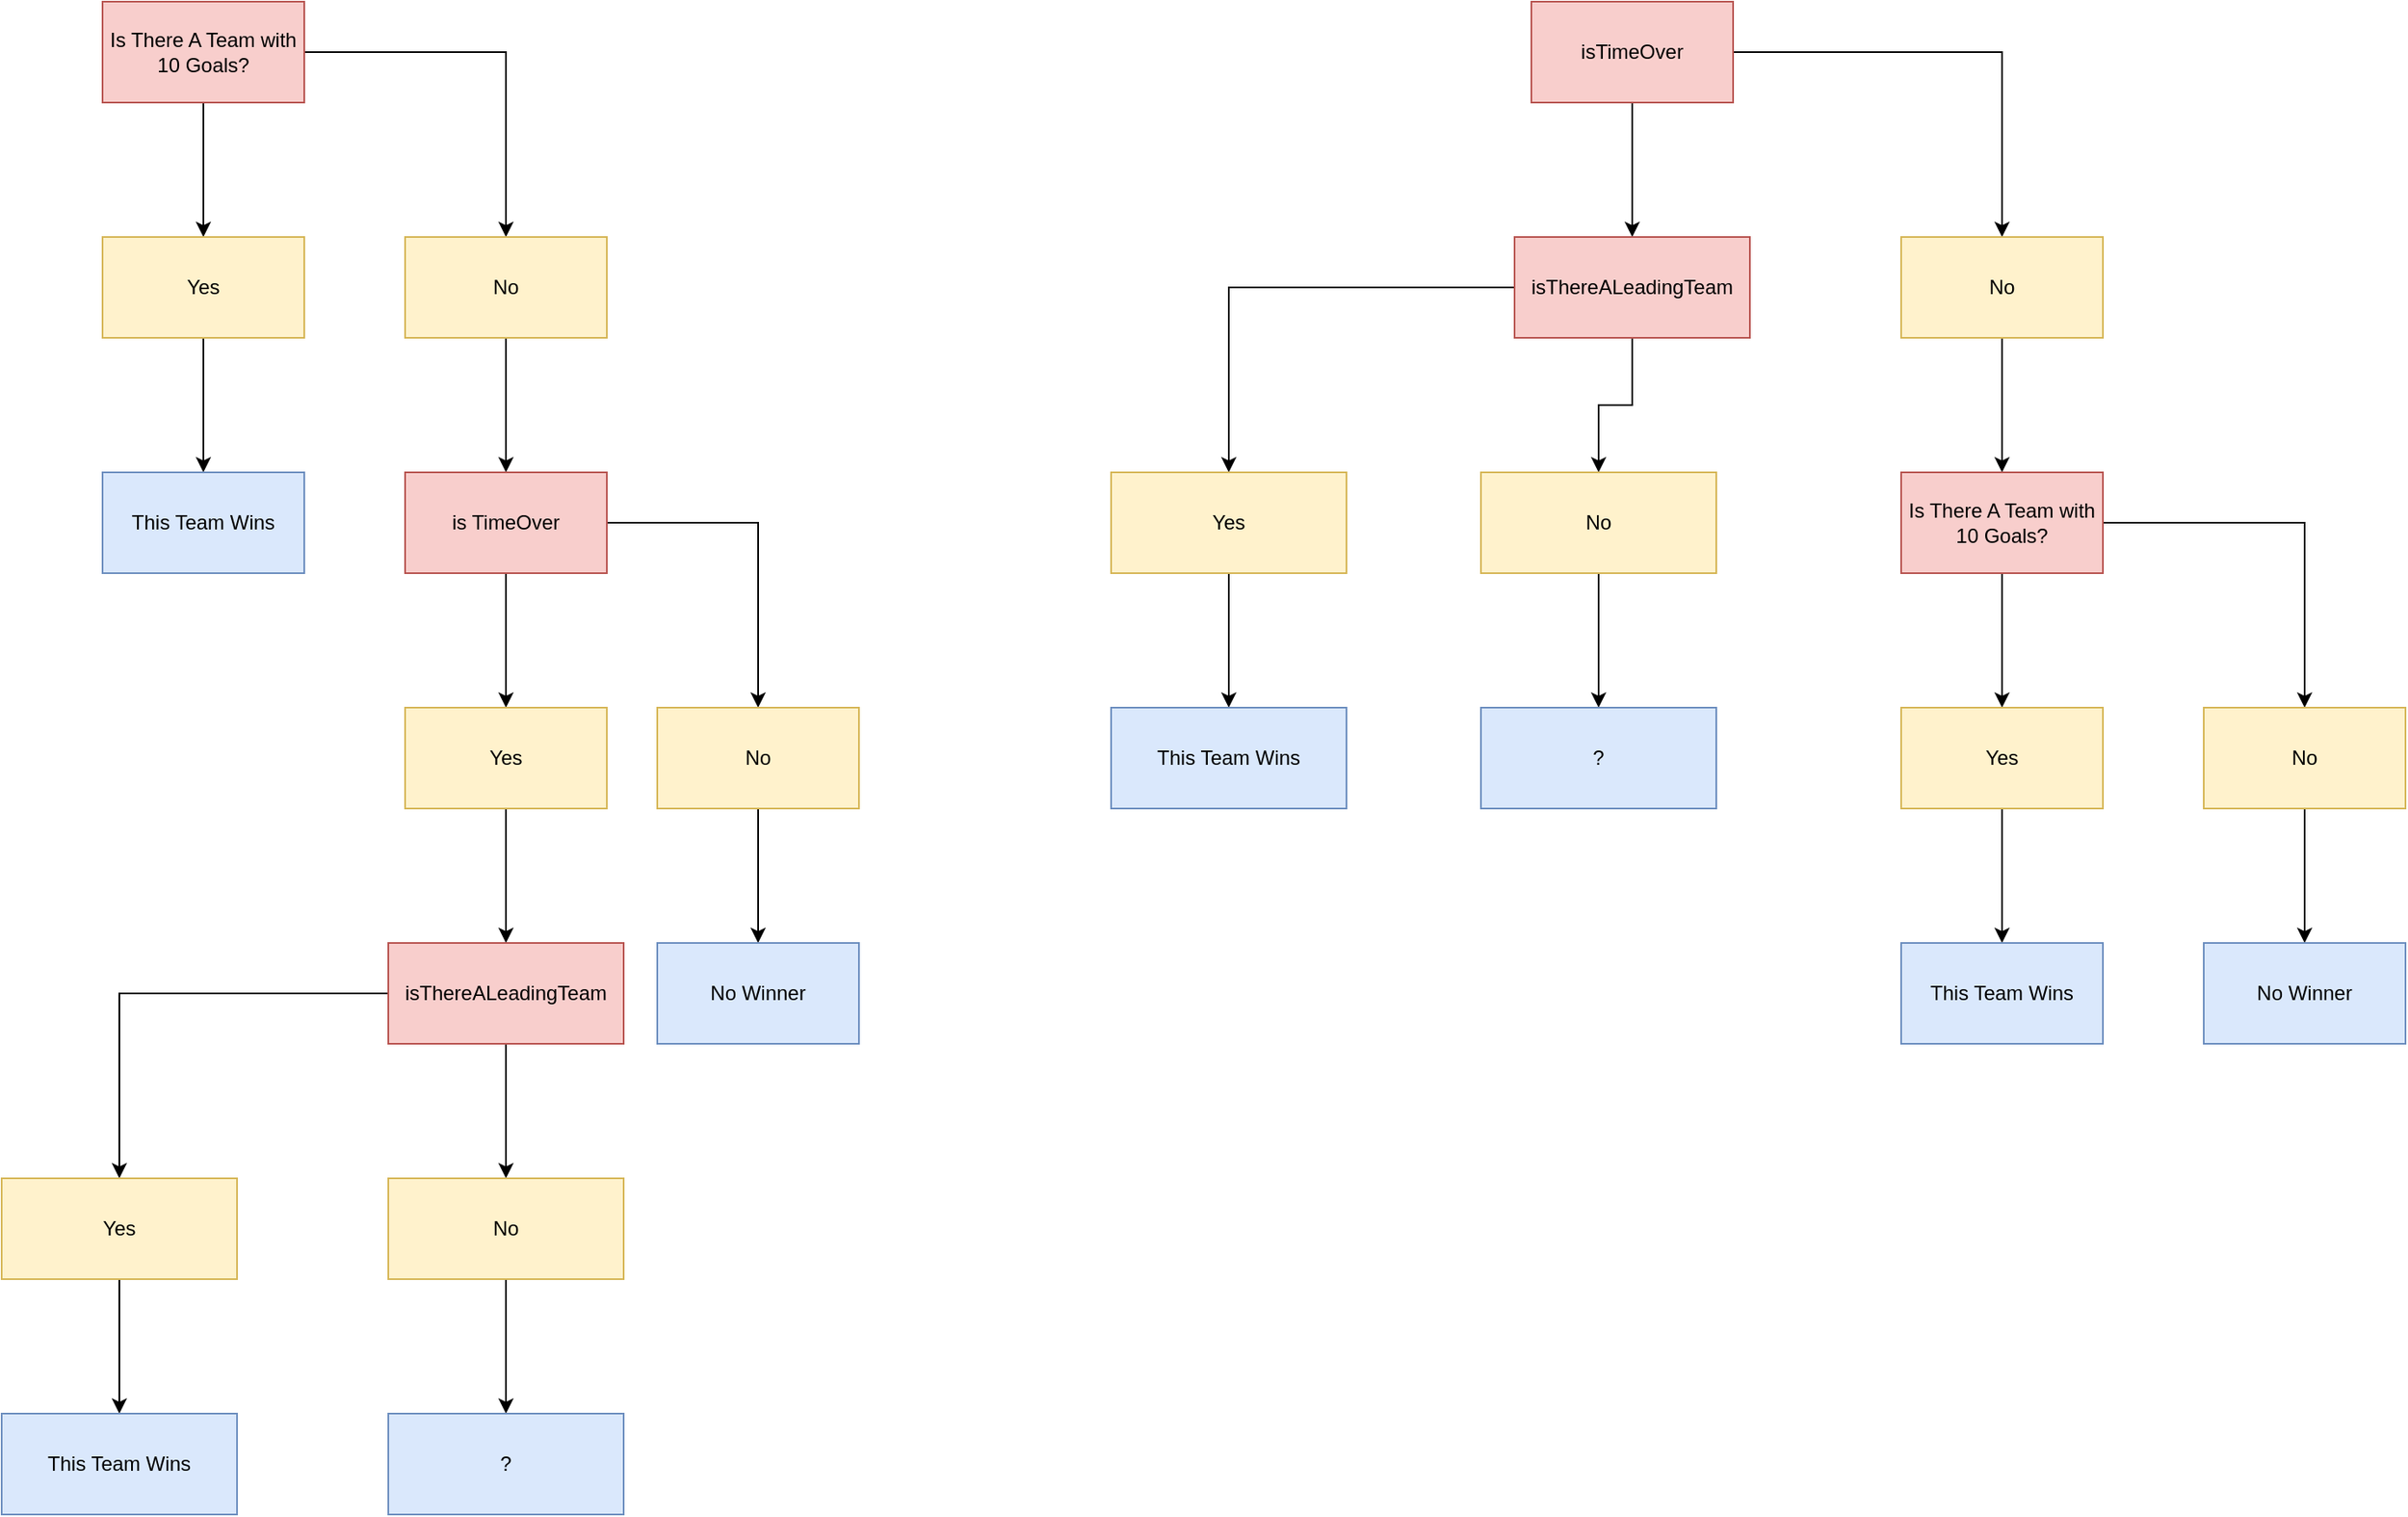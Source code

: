<mxfile version="13.0.9" type="device"><diagram id="esFlefZw-SkGdHWW1R3Y" name="Page-1"><mxGraphModel dx="2505" dy="934" grid="1" gridSize="10" guides="1" tooltips="1" connect="1" arrows="1" fold="1" page="1" pageScale="1" pageWidth="827" pageHeight="1169" math="0" shadow="0"><root><mxCell id="0"/><mxCell id="1" parent="0"/><mxCell id="dXMiw_07T2Wmnjy39mjO-5" value="" style="edgeStyle=orthogonalEdgeStyle;rounded=0;orthogonalLoop=1;jettySize=auto;html=1;" edge="1" parent="1" source="dXMiw_07T2Wmnjy39mjO-1" target="dXMiw_07T2Wmnjy39mjO-4"><mxGeometry relative="1" as="geometry"/></mxCell><mxCell id="dXMiw_07T2Wmnjy39mjO-54" value="" style="edgeStyle=orthogonalEdgeStyle;rounded=0;orthogonalLoop=1;jettySize=auto;html=1;" edge="1" parent="1" source="dXMiw_07T2Wmnjy39mjO-1" target="dXMiw_07T2Wmnjy39mjO-47"><mxGeometry relative="1" as="geometry"/></mxCell><mxCell id="dXMiw_07T2Wmnjy39mjO-1" value="isTimeOver" style="rounded=0;whiteSpace=wrap;html=1;fillColor=#f8cecc;strokeColor=#b85450;" vertex="1" parent="1"><mxGeometry x="120" y="40" width="120" height="60" as="geometry"/></mxCell><mxCell id="dXMiw_07T2Wmnjy39mjO-9" value="" style="edgeStyle=orthogonalEdgeStyle;rounded=0;orthogonalLoop=1;jettySize=auto;html=1;" edge="1" parent="1" source="dXMiw_07T2Wmnjy39mjO-4" target="dXMiw_07T2Wmnjy39mjO-8"><mxGeometry relative="1" as="geometry"/></mxCell><mxCell id="dXMiw_07T2Wmnjy39mjO-4" value="No" style="rounded=0;whiteSpace=wrap;html=1;fillColor=#fff2cc;strokeColor=#d6b656;" vertex="1" parent="1"><mxGeometry x="340" y="180" width="120" height="60" as="geometry"/></mxCell><mxCell id="dXMiw_07T2Wmnjy39mjO-11" value="" style="edgeStyle=orthogonalEdgeStyle;rounded=0;orthogonalLoop=1;jettySize=auto;html=1;" edge="1" parent="1" source="dXMiw_07T2Wmnjy39mjO-8" target="dXMiw_07T2Wmnjy39mjO-10"><mxGeometry relative="1" as="geometry"/></mxCell><mxCell id="dXMiw_07T2Wmnjy39mjO-15" value="" style="edgeStyle=orthogonalEdgeStyle;rounded=0;orthogonalLoop=1;jettySize=auto;html=1;" edge="1" parent="1" source="dXMiw_07T2Wmnjy39mjO-8" target="dXMiw_07T2Wmnjy39mjO-14"><mxGeometry relative="1" as="geometry"/></mxCell><mxCell id="dXMiw_07T2Wmnjy39mjO-8" value="Is There A Team with 10 Goals?" style="rounded=0;whiteSpace=wrap;html=1;fillColor=#f8cecc;strokeColor=#b85450;" vertex="1" parent="1"><mxGeometry x="340" y="320" width="120" height="60" as="geometry"/></mxCell><mxCell id="dXMiw_07T2Wmnjy39mjO-17" value="" style="edgeStyle=orthogonalEdgeStyle;rounded=0;orthogonalLoop=1;jettySize=auto;html=1;" edge="1" parent="1" source="dXMiw_07T2Wmnjy39mjO-14" target="dXMiw_07T2Wmnjy39mjO-16"><mxGeometry relative="1" as="geometry"/></mxCell><mxCell id="dXMiw_07T2Wmnjy39mjO-14" value="No" style="rounded=0;whiteSpace=wrap;html=1;fillColor=#fff2cc;strokeColor=#d6b656;" vertex="1" parent="1"><mxGeometry x="520" y="460" width="120" height="60" as="geometry"/></mxCell><mxCell id="dXMiw_07T2Wmnjy39mjO-16" value="No Winner" style="rounded=0;whiteSpace=wrap;html=1;fillColor=#dae8fc;strokeColor=#6c8ebf;" vertex="1" parent="1"><mxGeometry x="520" y="600" width="120" height="60" as="geometry"/></mxCell><mxCell id="dXMiw_07T2Wmnjy39mjO-13" value="" style="edgeStyle=orthogonalEdgeStyle;rounded=0;orthogonalLoop=1;jettySize=auto;html=1;" edge="1" parent="1" source="dXMiw_07T2Wmnjy39mjO-10" target="dXMiw_07T2Wmnjy39mjO-12"><mxGeometry relative="1" as="geometry"/></mxCell><mxCell id="dXMiw_07T2Wmnjy39mjO-10" value="Yes" style="rounded=0;whiteSpace=wrap;html=1;fillColor=#fff2cc;strokeColor=#d6b656;" vertex="1" parent="1"><mxGeometry x="340" y="460" width="120" height="60" as="geometry"/></mxCell><mxCell id="dXMiw_07T2Wmnjy39mjO-12" value="This Team Wins" style="rounded=0;whiteSpace=wrap;html=1;fillColor=#dae8fc;strokeColor=#6c8ebf;" vertex="1" parent="1"><mxGeometry x="340" y="600" width="120" height="60" as="geometry"/></mxCell><mxCell id="dXMiw_07T2Wmnjy39mjO-18" value="" style="edgeStyle=orthogonalEdgeStyle;rounded=0;orthogonalLoop=1;jettySize=auto;html=1;" edge="1" source="dXMiw_07T2Wmnjy39mjO-20" target="dXMiw_07T2Wmnjy39mjO-25" parent="1"><mxGeometry relative="1" as="geometry"/></mxCell><mxCell id="dXMiw_07T2Wmnjy39mjO-19" value="" style="edgeStyle=orthogonalEdgeStyle;rounded=0;orthogonalLoop=1;jettySize=auto;html=1;" edge="1" source="dXMiw_07T2Wmnjy39mjO-20" target="dXMiw_07T2Wmnjy39mjO-22" parent="1"><mxGeometry relative="1" as="geometry"/></mxCell><mxCell id="dXMiw_07T2Wmnjy39mjO-20" value="Is There A Team with 10 Goals?" style="rounded=0;whiteSpace=wrap;html=1;fillColor=#f8cecc;strokeColor=#b85450;" vertex="1" parent="1"><mxGeometry x="-730" y="40" width="120" height="60" as="geometry"/></mxCell><mxCell id="dXMiw_07T2Wmnjy39mjO-28" value="" style="edgeStyle=orthogonalEdgeStyle;rounded=0;orthogonalLoop=1;jettySize=auto;html=1;" edge="1" parent="1" source="dXMiw_07T2Wmnjy39mjO-22" target="dXMiw_07T2Wmnjy39mjO-27"><mxGeometry relative="1" as="geometry"/></mxCell><mxCell id="dXMiw_07T2Wmnjy39mjO-22" value="No" style="rounded=0;whiteSpace=wrap;html=1;fillColor=#fff2cc;strokeColor=#d6b656;" vertex="1" parent="1"><mxGeometry x="-550" y="180" width="120" height="60" as="geometry"/></mxCell><mxCell id="dXMiw_07T2Wmnjy39mjO-30" value="" style="edgeStyle=orthogonalEdgeStyle;rounded=0;orthogonalLoop=1;jettySize=auto;html=1;" edge="1" parent="1" source="dXMiw_07T2Wmnjy39mjO-27" target="dXMiw_07T2Wmnjy39mjO-29"><mxGeometry relative="1" as="geometry"/></mxCell><mxCell id="dXMiw_07T2Wmnjy39mjO-32" value="" style="edgeStyle=orthogonalEdgeStyle;rounded=0;orthogonalLoop=1;jettySize=auto;html=1;" edge="1" parent="1" source="dXMiw_07T2Wmnjy39mjO-27" target="dXMiw_07T2Wmnjy39mjO-31"><mxGeometry relative="1" as="geometry"/></mxCell><mxCell id="dXMiw_07T2Wmnjy39mjO-27" value="is TimeOver" style="rounded=0;whiteSpace=wrap;html=1;fillColor=#f8cecc;strokeColor=#b85450;" vertex="1" parent="1"><mxGeometry x="-550" y="320" width="120" height="60" as="geometry"/></mxCell><mxCell id="dXMiw_07T2Wmnjy39mjO-36" value="" style="edgeStyle=orthogonalEdgeStyle;rounded=0;orthogonalLoop=1;jettySize=auto;html=1;" edge="1" parent="1" source="dXMiw_07T2Wmnjy39mjO-31" target="dXMiw_07T2Wmnjy39mjO-35"><mxGeometry relative="1" as="geometry"/></mxCell><mxCell id="dXMiw_07T2Wmnjy39mjO-31" value="No" style="rounded=0;whiteSpace=wrap;html=1;fillColor=#fff2cc;strokeColor=#d6b656;" vertex="1" parent="1"><mxGeometry x="-400" y="460" width="120" height="60" as="geometry"/></mxCell><mxCell id="dXMiw_07T2Wmnjy39mjO-35" value="No Winner" style="rounded=0;whiteSpace=wrap;html=1;fillColor=#dae8fc;strokeColor=#6c8ebf;" vertex="1" parent="1"><mxGeometry x="-400" y="600" width="120" height="60" as="geometry"/></mxCell><mxCell id="dXMiw_07T2Wmnjy39mjO-34" value="" style="edgeStyle=orthogonalEdgeStyle;rounded=0;orthogonalLoop=1;jettySize=auto;html=1;" edge="1" parent="1" source="dXMiw_07T2Wmnjy39mjO-29" target="dXMiw_07T2Wmnjy39mjO-33"><mxGeometry relative="1" as="geometry"/></mxCell><mxCell id="dXMiw_07T2Wmnjy39mjO-29" value="Yes" style="rounded=0;whiteSpace=wrap;html=1;fillColor=#fff2cc;strokeColor=#d6b656;" vertex="1" parent="1"><mxGeometry x="-550" y="460" width="120" height="60" as="geometry"/></mxCell><mxCell id="dXMiw_07T2Wmnjy39mjO-38" value="" style="edgeStyle=orthogonalEdgeStyle;rounded=0;orthogonalLoop=1;jettySize=auto;html=1;" edge="1" parent="1" source="dXMiw_07T2Wmnjy39mjO-33" target="dXMiw_07T2Wmnjy39mjO-37"><mxGeometry relative="1" as="geometry"/></mxCell><mxCell id="dXMiw_07T2Wmnjy39mjO-40" value="" style="edgeStyle=orthogonalEdgeStyle;rounded=0;orthogonalLoop=1;jettySize=auto;html=1;" edge="1" parent="1" source="dXMiw_07T2Wmnjy39mjO-33" target="dXMiw_07T2Wmnjy39mjO-39"><mxGeometry relative="1" as="geometry"/></mxCell><mxCell id="dXMiw_07T2Wmnjy39mjO-33" value="isThereALeadingTeam" style="rounded=0;whiteSpace=wrap;html=1;fillColor=#f8cecc;strokeColor=#b85450;" vertex="1" parent="1"><mxGeometry x="-560" y="600" width="140" height="60" as="geometry"/></mxCell><mxCell id="dXMiw_07T2Wmnjy39mjO-42" value="" style="edgeStyle=orthogonalEdgeStyle;rounded=0;orthogonalLoop=1;jettySize=auto;html=1;" edge="1" parent="1" source="dXMiw_07T2Wmnjy39mjO-39" target="dXMiw_07T2Wmnjy39mjO-41"><mxGeometry relative="1" as="geometry"/></mxCell><mxCell id="dXMiw_07T2Wmnjy39mjO-39" value="Yes" style="rounded=0;whiteSpace=wrap;html=1;fillColor=#fff2cc;strokeColor=#d6b656;" vertex="1" parent="1"><mxGeometry x="-790" y="740" width="140" height="60" as="geometry"/></mxCell><mxCell id="dXMiw_07T2Wmnjy39mjO-41" value="This Team Wins" style="rounded=0;whiteSpace=wrap;html=1;fillColor=#dae8fc;strokeColor=#6c8ebf;" vertex="1" parent="1"><mxGeometry x="-790" y="880" width="140" height="60" as="geometry"/></mxCell><mxCell id="dXMiw_07T2Wmnjy39mjO-44" value="" style="edgeStyle=orthogonalEdgeStyle;rounded=0;orthogonalLoop=1;jettySize=auto;html=1;" edge="1" parent="1" source="dXMiw_07T2Wmnjy39mjO-37" target="dXMiw_07T2Wmnjy39mjO-43"><mxGeometry relative="1" as="geometry"/></mxCell><mxCell id="dXMiw_07T2Wmnjy39mjO-37" value="No" style="rounded=0;whiteSpace=wrap;html=1;fillColor=#fff2cc;strokeColor=#d6b656;" vertex="1" parent="1"><mxGeometry x="-560" y="740" width="140" height="60" as="geometry"/></mxCell><mxCell id="dXMiw_07T2Wmnjy39mjO-43" value="?" style="rounded=0;whiteSpace=wrap;html=1;fillColor=#dae8fc;strokeColor=#6c8ebf;" vertex="1" parent="1"><mxGeometry x="-560" y="880" width="140" height="60" as="geometry"/></mxCell><mxCell id="dXMiw_07T2Wmnjy39mjO-24" value="" style="edgeStyle=orthogonalEdgeStyle;rounded=0;orthogonalLoop=1;jettySize=auto;html=1;" edge="1" source="dXMiw_07T2Wmnjy39mjO-25" target="dXMiw_07T2Wmnjy39mjO-26" parent="1"><mxGeometry relative="1" as="geometry"/></mxCell><mxCell id="dXMiw_07T2Wmnjy39mjO-25" value="Yes" style="rounded=0;whiteSpace=wrap;html=1;fillColor=#fff2cc;strokeColor=#d6b656;" vertex="1" parent="1"><mxGeometry x="-730" y="180" width="120" height="60" as="geometry"/></mxCell><mxCell id="dXMiw_07T2Wmnjy39mjO-26" value="This Team Wins" style="rounded=0;whiteSpace=wrap;html=1;fillColor=#dae8fc;strokeColor=#6c8ebf;" vertex="1" parent="1"><mxGeometry x="-730" y="320" width="120" height="60" as="geometry"/></mxCell><mxCell id="dXMiw_07T2Wmnjy39mjO-45" value="" style="edgeStyle=orthogonalEdgeStyle;rounded=0;orthogonalLoop=1;jettySize=auto;html=1;" edge="1" parent="1" source="dXMiw_07T2Wmnjy39mjO-47" target="dXMiw_07T2Wmnjy39mjO-52"><mxGeometry relative="1" as="geometry"/></mxCell><mxCell id="dXMiw_07T2Wmnjy39mjO-46" value="" style="edgeStyle=orthogonalEdgeStyle;rounded=0;orthogonalLoop=1;jettySize=auto;html=1;" edge="1" parent="1" source="dXMiw_07T2Wmnjy39mjO-47" target="dXMiw_07T2Wmnjy39mjO-49"><mxGeometry relative="1" as="geometry"/></mxCell><mxCell id="dXMiw_07T2Wmnjy39mjO-47" value="isThereALeadingTeam" style="rounded=0;whiteSpace=wrap;html=1;fillColor=#f8cecc;strokeColor=#b85450;" vertex="1" parent="1"><mxGeometry x="110" y="180" width="140" height="60" as="geometry"/></mxCell><mxCell id="dXMiw_07T2Wmnjy39mjO-48" value="" style="edgeStyle=orthogonalEdgeStyle;rounded=0;orthogonalLoop=1;jettySize=auto;html=1;" edge="1" parent="1" source="dXMiw_07T2Wmnjy39mjO-49" target="dXMiw_07T2Wmnjy39mjO-50"><mxGeometry relative="1" as="geometry"/></mxCell><mxCell id="dXMiw_07T2Wmnjy39mjO-49" value="Yes" style="rounded=0;whiteSpace=wrap;html=1;fillColor=#fff2cc;strokeColor=#d6b656;" vertex="1" parent="1"><mxGeometry x="-130" y="320" width="140" height="60" as="geometry"/></mxCell><mxCell id="dXMiw_07T2Wmnjy39mjO-50" value="This Team Wins" style="rounded=0;whiteSpace=wrap;html=1;fillColor=#dae8fc;strokeColor=#6c8ebf;" vertex="1" parent="1"><mxGeometry x="-130" y="460" width="140" height="60" as="geometry"/></mxCell><mxCell id="dXMiw_07T2Wmnjy39mjO-51" value="" style="edgeStyle=orthogonalEdgeStyle;rounded=0;orthogonalLoop=1;jettySize=auto;html=1;" edge="1" parent="1" source="dXMiw_07T2Wmnjy39mjO-52" target="dXMiw_07T2Wmnjy39mjO-53"><mxGeometry relative="1" as="geometry"/></mxCell><mxCell id="dXMiw_07T2Wmnjy39mjO-52" value="No" style="rounded=0;whiteSpace=wrap;html=1;fillColor=#fff2cc;strokeColor=#d6b656;" vertex="1" parent="1"><mxGeometry x="90" y="320" width="140" height="60" as="geometry"/></mxCell><mxCell id="dXMiw_07T2Wmnjy39mjO-53" value="?" style="rounded=0;whiteSpace=wrap;html=1;fillColor=#dae8fc;strokeColor=#6c8ebf;" vertex="1" parent="1"><mxGeometry x="90" y="460" width="140" height="60" as="geometry"/></mxCell></root></mxGraphModel></diagram></mxfile>